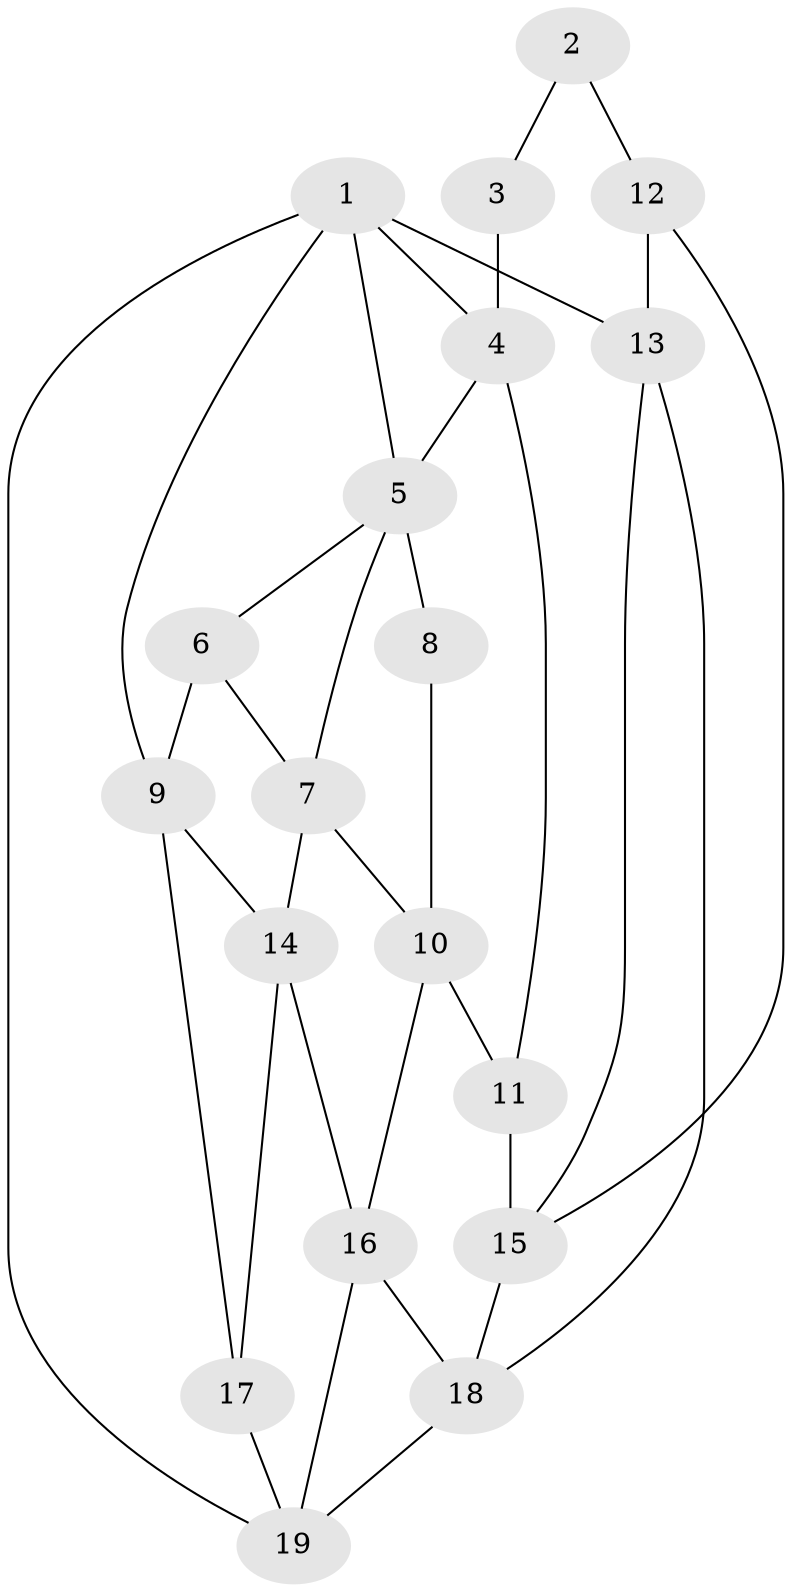 // original degree distribution, {3: 0.03389830508474576, 5: 0.576271186440678, 4: 0.22033898305084745, 6: 0.1694915254237288}
// Generated by graph-tools (version 1.1) at 2025/38/03/04/25 23:38:23]
// undirected, 19 vertices, 34 edges
graph export_dot {
  node [color=gray90,style=filled];
  1;
  2;
  3;
  4;
  5;
  6;
  7;
  8;
  9;
  10;
  11;
  12;
  13;
  14;
  15;
  16;
  17;
  18;
  19;
  1 -- 4 [weight=1.0];
  1 -- 5 [weight=1.0];
  1 -- 9 [weight=1.0];
  1 -- 13 [weight=2.0];
  1 -- 19 [weight=1.0];
  2 -- 3 [weight=2.0];
  2 -- 12 [weight=2.0];
  3 -- 4 [weight=2.0];
  4 -- 5 [weight=1.0];
  4 -- 11 [weight=1.0];
  5 -- 6 [weight=1.0];
  5 -- 7 [weight=1.0];
  5 -- 8 [weight=2.0];
  6 -- 7 [weight=1.0];
  6 -- 9 [weight=1.0];
  7 -- 10 [weight=1.0];
  7 -- 14 [weight=2.0];
  8 -- 10 [weight=2.0];
  9 -- 14 [weight=1.0];
  9 -- 17 [weight=1.0];
  10 -- 11 [weight=1.0];
  10 -- 16 [weight=1.0];
  11 -- 15 [weight=2.0];
  12 -- 13 [weight=2.0];
  12 -- 15 [weight=1.0];
  13 -- 15 [weight=1.0];
  13 -- 18 [weight=1.0];
  14 -- 16 [weight=1.0];
  14 -- 17 [weight=1.0];
  15 -- 18 [weight=2.0];
  16 -- 18 [weight=2.0];
  16 -- 19 [weight=1.0];
  17 -- 19 [weight=2.0];
  18 -- 19 [weight=2.0];
}

